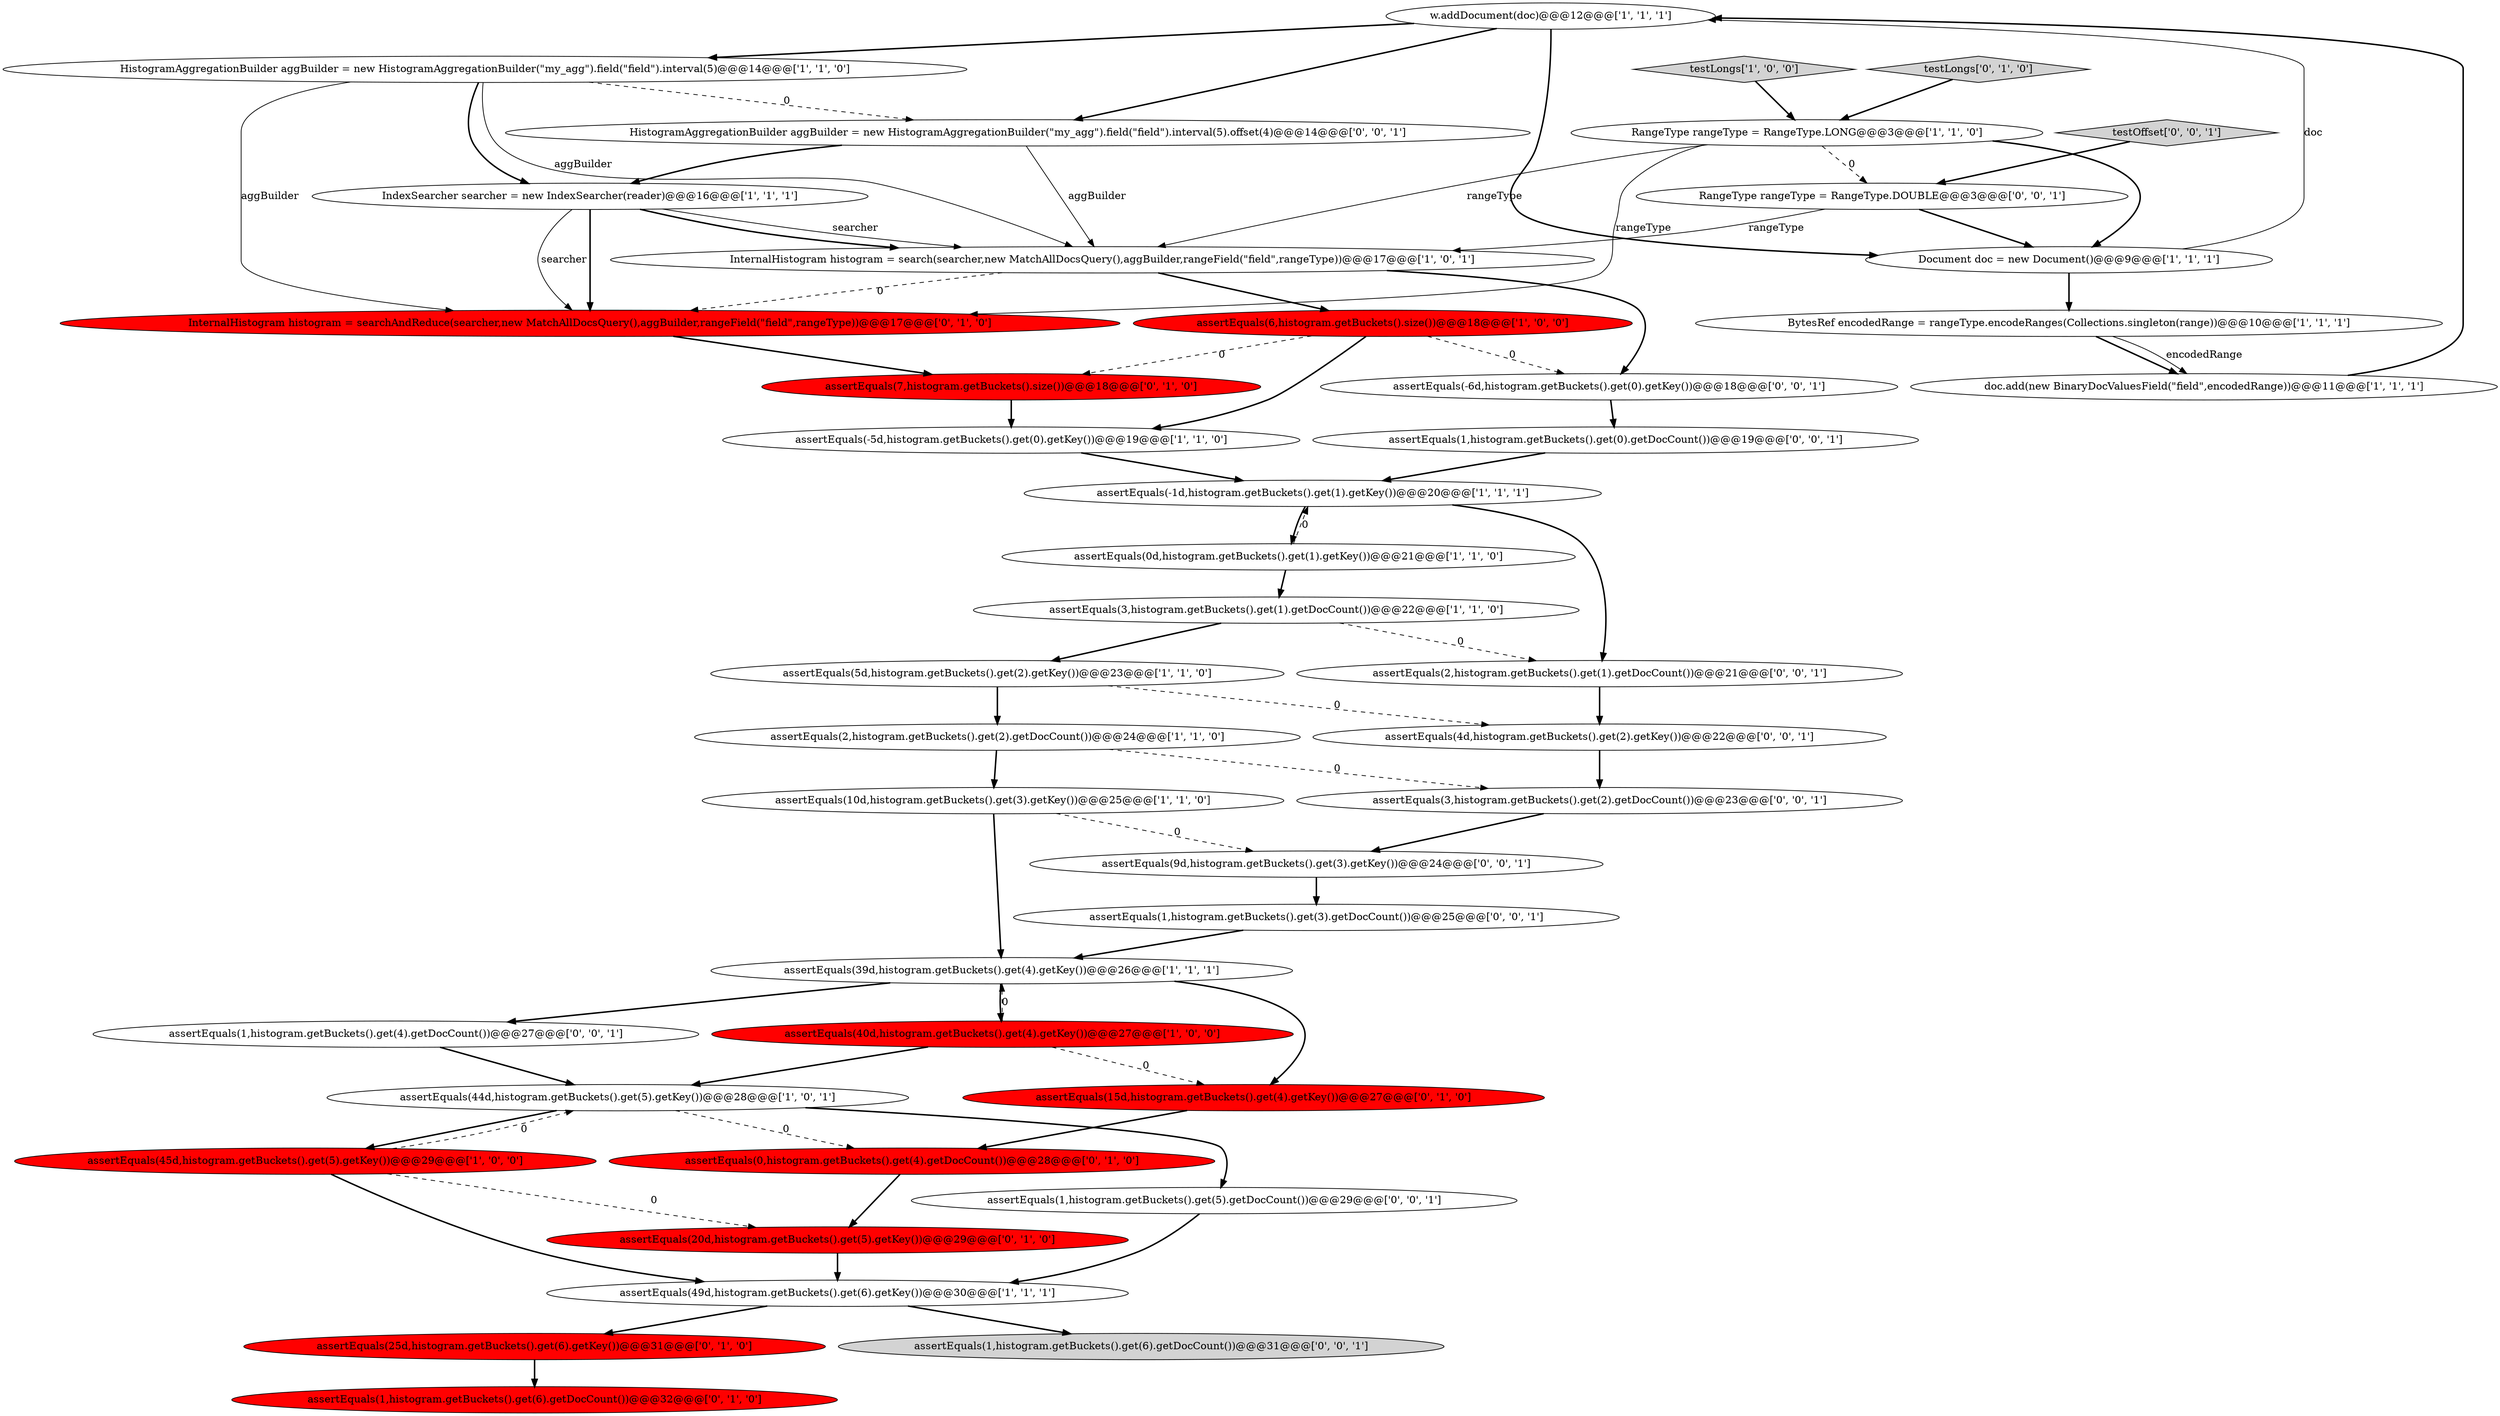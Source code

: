 digraph {
11 [style = filled, label = "w.addDocument(doc)@@@12@@@['1', '1', '1']", fillcolor = white, shape = ellipse image = "AAA0AAABBB1BBB"];
0 [style = filled, label = "assertEquals(6,histogram.getBuckets().size())@@@18@@@['1', '0', '0']", fillcolor = red, shape = ellipse image = "AAA1AAABBB1BBB"];
30 [style = filled, label = "assertEquals(2,histogram.getBuckets().get(1).getDocCount())@@@21@@@['0', '0', '1']", fillcolor = white, shape = ellipse image = "AAA0AAABBB3BBB"];
23 [style = filled, label = "assertEquals(20d,histogram.getBuckets().get(5).getKey())@@@29@@@['0', '1', '0']", fillcolor = red, shape = ellipse image = "AAA1AAABBB2BBB"];
25 [style = filled, label = "assertEquals(1,histogram.getBuckets().get(6).getDocCount())@@@32@@@['0', '1', '0']", fillcolor = red, shape = ellipse image = "AAA1AAABBB2BBB"];
6 [style = filled, label = "assertEquals(44d,histogram.getBuckets().get(5).getKey())@@@28@@@['1', '0', '1']", fillcolor = white, shape = ellipse image = "AAA0AAABBB1BBB"];
20 [style = filled, label = "assertEquals(-5d,histogram.getBuckets().get(0).getKey())@@@19@@@['1', '1', '0']", fillcolor = white, shape = ellipse image = "AAA0AAABBB1BBB"];
28 [style = filled, label = "assertEquals(7,histogram.getBuckets().size())@@@18@@@['0', '1', '0']", fillcolor = red, shape = ellipse image = "AAA1AAABBB2BBB"];
7 [style = filled, label = "RangeType rangeType = RangeType.LONG@@@3@@@['1', '1', '0']", fillcolor = white, shape = ellipse image = "AAA0AAABBB1BBB"];
15 [style = filled, label = "BytesRef encodedRange = rangeType.encodeRanges(Collections.singleton(range))@@@10@@@['1', '1', '1']", fillcolor = white, shape = ellipse image = "AAA0AAABBB1BBB"];
34 [style = filled, label = "HistogramAggregationBuilder aggBuilder = new HistogramAggregationBuilder(\"my_agg\").field(\"field\").interval(5).offset(4)@@@14@@@['0', '0', '1']", fillcolor = white, shape = ellipse image = "AAA0AAABBB3BBB"];
3 [style = filled, label = "assertEquals(10d,histogram.getBuckets().get(3).getKey())@@@25@@@['1', '1', '0']", fillcolor = white, shape = ellipse image = "AAA0AAABBB1BBB"];
38 [style = filled, label = "RangeType rangeType = RangeType.DOUBLE@@@3@@@['0', '0', '1']", fillcolor = white, shape = ellipse image = "AAA0AAABBB3BBB"];
14 [style = filled, label = "assertEquals(49d,histogram.getBuckets().get(6).getKey())@@@30@@@['1', '1', '1']", fillcolor = white, shape = ellipse image = "AAA0AAABBB1BBB"];
27 [style = filled, label = "testLongs['0', '1', '0']", fillcolor = lightgray, shape = diamond image = "AAA0AAABBB2BBB"];
21 [style = filled, label = "doc.add(new BinaryDocValuesField(\"field\",encodedRange))@@@11@@@['1', '1', '1']", fillcolor = white, shape = ellipse image = "AAA0AAABBB1BBB"];
32 [style = filled, label = "testOffset['0', '0', '1']", fillcolor = lightgray, shape = diamond image = "AAA0AAABBB3BBB"];
16 [style = filled, label = "IndexSearcher searcher = new IndexSearcher(reader)@@@16@@@['1', '1', '1']", fillcolor = white, shape = ellipse image = "AAA0AAABBB1BBB"];
41 [style = filled, label = "assertEquals(9d,histogram.getBuckets().get(3).getKey())@@@24@@@['0', '0', '1']", fillcolor = white, shape = ellipse image = "AAA0AAABBB3BBB"];
9 [style = filled, label = "assertEquals(40d,histogram.getBuckets().get(4).getKey())@@@27@@@['1', '0', '0']", fillcolor = red, shape = ellipse image = "AAA1AAABBB1BBB"];
4 [style = filled, label = "Document doc = new Document()@@@9@@@['1', '1', '1']", fillcolor = white, shape = ellipse image = "AAA0AAABBB1BBB"];
17 [style = filled, label = "InternalHistogram histogram = search(searcher,new MatchAllDocsQuery(),aggBuilder,rangeField(\"field\",rangeType))@@@17@@@['1', '0', '1']", fillcolor = white, shape = ellipse image = "AAA0AAABBB1BBB"];
40 [style = filled, label = "assertEquals(-6d,histogram.getBuckets().get(0).getKey())@@@18@@@['0', '0', '1']", fillcolor = white, shape = ellipse image = "AAA0AAABBB3BBB"];
29 [style = filled, label = "assertEquals(25d,histogram.getBuckets().get(6).getKey())@@@31@@@['0', '1', '0']", fillcolor = red, shape = ellipse image = "AAA1AAABBB2BBB"];
19 [style = filled, label = "assertEquals(3,histogram.getBuckets().get(1).getDocCount())@@@22@@@['1', '1', '0']", fillcolor = white, shape = ellipse image = "AAA0AAABBB1BBB"];
36 [style = filled, label = "assertEquals(1,histogram.getBuckets().get(0).getDocCount())@@@19@@@['0', '0', '1']", fillcolor = white, shape = ellipse image = "AAA0AAABBB3BBB"];
8 [style = filled, label = "assertEquals(2,histogram.getBuckets().get(2).getDocCount())@@@24@@@['1', '1', '0']", fillcolor = white, shape = ellipse image = "AAA0AAABBB1BBB"];
35 [style = filled, label = "assertEquals(1,histogram.getBuckets().get(5).getDocCount())@@@29@@@['0', '0', '1']", fillcolor = white, shape = ellipse image = "AAA0AAABBB3BBB"];
42 [style = filled, label = "assertEquals(1,histogram.getBuckets().get(3).getDocCount())@@@25@@@['0', '0', '1']", fillcolor = white, shape = ellipse image = "AAA0AAABBB3BBB"];
24 [style = filled, label = "assertEquals(0,histogram.getBuckets().get(4).getDocCount())@@@28@@@['0', '1', '0']", fillcolor = red, shape = ellipse image = "AAA1AAABBB2BBB"];
1 [style = filled, label = "assertEquals(0d,histogram.getBuckets().get(1).getKey())@@@21@@@['1', '1', '0']", fillcolor = white, shape = ellipse image = "AAA0AAABBB1BBB"];
33 [style = filled, label = "assertEquals(4d,histogram.getBuckets().get(2).getKey())@@@22@@@['0', '0', '1']", fillcolor = white, shape = ellipse image = "AAA0AAABBB3BBB"];
13 [style = filled, label = "testLongs['1', '0', '0']", fillcolor = lightgray, shape = diamond image = "AAA0AAABBB1BBB"];
31 [style = filled, label = "assertEquals(1,histogram.getBuckets().get(6).getDocCount())@@@31@@@['0', '0', '1']", fillcolor = lightgray, shape = ellipse image = "AAA0AAABBB3BBB"];
39 [style = filled, label = "assertEquals(1,histogram.getBuckets().get(4).getDocCount())@@@27@@@['0', '0', '1']", fillcolor = white, shape = ellipse image = "AAA0AAABBB3BBB"];
26 [style = filled, label = "assertEquals(15d,histogram.getBuckets().get(4).getKey())@@@27@@@['0', '1', '0']", fillcolor = red, shape = ellipse image = "AAA1AAABBB2BBB"];
37 [style = filled, label = "assertEquals(3,histogram.getBuckets().get(2).getDocCount())@@@23@@@['0', '0', '1']", fillcolor = white, shape = ellipse image = "AAA0AAABBB3BBB"];
12 [style = filled, label = "assertEquals(39d,histogram.getBuckets().get(4).getKey())@@@26@@@['1', '1', '1']", fillcolor = white, shape = ellipse image = "AAA0AAABBB1BBB"];
2 [style = filled, label = "assertEquals(5d,histogram.getBuckets().get(2).getKey())@@@23@@@['1', '1', '0']", fillcolor = white, shape = ellipse image = "AAA0AAABBB1BBB"];
18 [style = filled, label = "assertEquals(-1d,histogram.getBuckets().get(1).getKey())@@@20@@@['1', '1', '1']", fillcolor = white, shape = ellipse image = "AAA0AAABBB1BBB"];
22 [style = filled, label = "InternalHistogram histogram = searchAndReduce(searcher,new MatchAllDocsQuery(),aggBuilder,rangeField(\"field\",rangeType))@@@17@@@['0', '1', '0']", fillcolor = red, shape = ellipse image = "AAA1AAABBB2BBB"];
5 [style = filled, label = "assertEquals(45d,histogram.getBuckets().get(5).getKey())@@@29@@@['1', '0', '0']", fillcolor = red, shape = ellipse image = "AAA1AAABBB1BBB"];
10 [style = filled, label = "HistogramAggregationBuilder aggBuilder = new HistogramAggregationBuilder(\"my_agg\").field(\"field\").interval(5)@@@14@@@['1', '1', '0']", fillcolor = white, shape = ellipse image = "AAA0AAABBB1BBB"];
3->41 [style = dashed, label="0"];
7->22 [style = solid, label="rangeType"];
8->37 [style = dashed, label="0"];
6->35 [style = bold, label=""];
30->33 [style = bold, label=""];
7->17 [style = solid, label="rangeType"];
28->20 [style = bold, label=""];
10->34 [style = dashed, label="0"];
15->21 [style = bold, label=""];
5->23 [style = dashed, label="0"];
37->41 [style = bold, label=""];
11->4 [style = bold, label=""];
8->3 [style = bold, label=""];
4->15 [style = bold, label=""];
38->4 [style = bold, label=""];
17->40 [style = bold, label=""];
29->25 [style = bold, label=""];
18->30 [style = bold, label=""];
39->6 [style = bold, label=""];
15->21 [style = solid, label="encodedRange"];
22->28 [style = bold, label=""];
1->18 [style = dashed, label="0"];
19->2 [style = bold, label=""];
7->4 [style = bold, label=""];
16->17 [style = bold, label=""];
3->12 [style = bold, label=""];
5->14 [style = bold, label=""];
16->22 [style = bold, label=""];
12->9 [style = bold, label=""];
12->26 [style = bold, label=""];
26->24 [style = bold, label=""];
42->12 [style = bold, label=""];
35->14 [style = bold, label=""];
10->17 [style = solid, label="aggBuilder"];
0->28 [style = dashed, label="0"];
16->22 [style = solid, label="searcher"];
9->6 [style = bold, label=""];
23->14 [style = bold, label=""];
20->18 [style = bold, label=""];
32->38 [style = bold, label=""];
34->17 [style = solid, label="aggBuilder"];
6->5 [style = bold, label=""];
17->0 [style = bold, label=""];
11->34 [style = bold, label=""];
19->30 [style = dashed, label="0"];
5->6 [style = dashed, label="0"];
10->16 [style = bold, label=""];
18->1 [style = bold, label=""];
21->11 [style = bold, label=""];
40->36 [style = bold, label=""];
16->17 [style = solid, label="searcher"];
11->10 [style = bold, label=""];
13->7 [style = bold, label=""];
6->24 [style = dashed, label="0"];
34->16 [style = bold, label=""];
7->38 [style = dashed, label="0"];
27->7 [style = bold, label=""];
36->18 [style = bold, label=""];
14->31 [style = bold, label=""];
9->26 [style = dashed, label="0"];
38->17 [style = solid, label="rangeType"];
14->29 [style = bold, label=""];
0->20 [style = bold, label=""];
4->11 [style = solid, label="doc"];
2->33 [style = dashed, label="0"];
9->12 [style = dashed, label="0"];
12->39 [style = bold, label=""];
1->19 [style = bold, label=""];
33->37 [style = bold, label=""];
10->22 [style = solid, label="aggBuilder"];
0->40 [style = dashed, label="0"];
41->42 [style = bold, label=""];
2->8 [style = bold, label=""];
24->23 [style = bold, label=""];
17->22 [style = dashed, label="0"];
}
